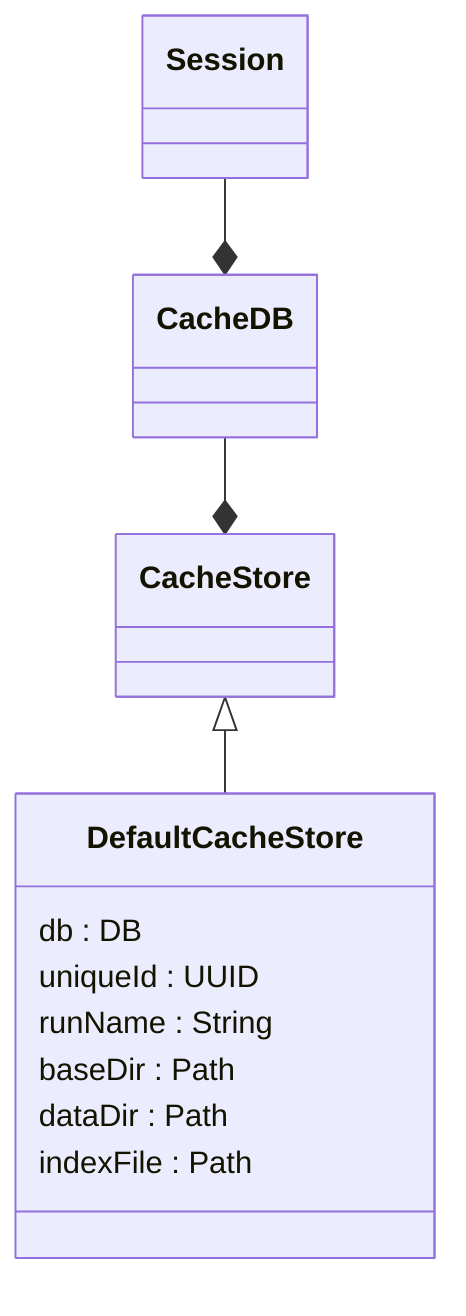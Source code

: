 classDiagram
    %%
    %% nextflow.cache
    %%
    Session --* CacheDB
    %% CacheFactory --> CacheDB : createInstance

    CacheDB --* CacheStore

    CacheStore <|-- DefaultCacheStore

    class DefaultCacheStore {
        db : DB
        uniqueId : UUID
        runName : String
        baseDir : Path
        dataDir : Path
        indexFile : Path
    }